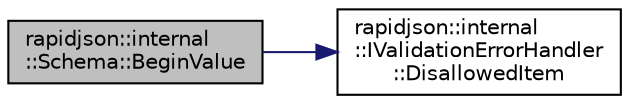 digraph "rapidjson::internal::Schema::BeginValue"
{
 // INTERACTIVE_SVG=YES
 // LATEX_PDF_SIZE
  edge [fontname="Helvetica",fontsize="10",labelfontname="Helvetica",labelfontsize="10"];
  node [fontname="Helvetica",fontsize="10",shape=record];
  rankdir="LR";
  Node14 [label="rapidjson::internal\l::Schema::BeginValue",height=0.2,width=0.4,color="black", fillcolor="grey75", style="filled", fontcolor="black",tooltip=" "];
  Node14 -> Node15 [color="midnightblue",fontsize="10",style="solid",fontname="Helvetica"];
  Node15 [label="rapidjson::internal\l::IValidationErrorHandler\l::DisallowedItem",height=0.2,width=0.4,color="black", fillcolor="white", style="filled",URL="$classrapidjson_1_1internal_1_1_i_validation_error_handler.html#a4cccd0788979b5809c583ebd75c8bc12",tooltip=" "];
}
